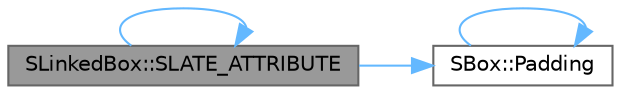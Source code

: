digraph "SLinkedBox::SLATE_ATTRIBUTE"
{
 // INTERACTIVE_SVG=YES
 // LATEX_PDF_SIZE
  bgcolor="transparent";
  edge [fontname=Helvetica,fontsize=10,labelfontname=Helvetica,labelfontsize=10];
  node [fontname=Helvetica,fontsize=10,shape=box,height=0.2,width=0.4];
  rankdir="LR";
  Node1 [id="Node000001",label="SLinkedBox::SLATE_ATTRIBUTE",height=0.2,width=0.4,color="gray40", fillcolor="grey60", style="filled", fontcolor="black",tooltip="Padding between the SBox and the content that it presents."];
  Node1 -> Node2 [id="edge1_Node000001_Node000002",color="steelblue1",style="solid",tooltip=" "];
  Node2 [id="Node000002",label="SBox::Padding",height=0.2,width=0.4,color="grey40", fillcolor="white", style="filled",URL="$d8/df4/classSBox.html#a391c100fa556557d6e1533d3b39c3b5a",tooltip=" "];
  Node2 -> Node2 [id="edge2_Node000002_Node000002",color="steelblue1",style="solid",tooltip=" "];
  Node1 -> Node1 [id="edge3_Node000001_Node000001",color="steelblue1",style="solid",tooltip=" "];
}
